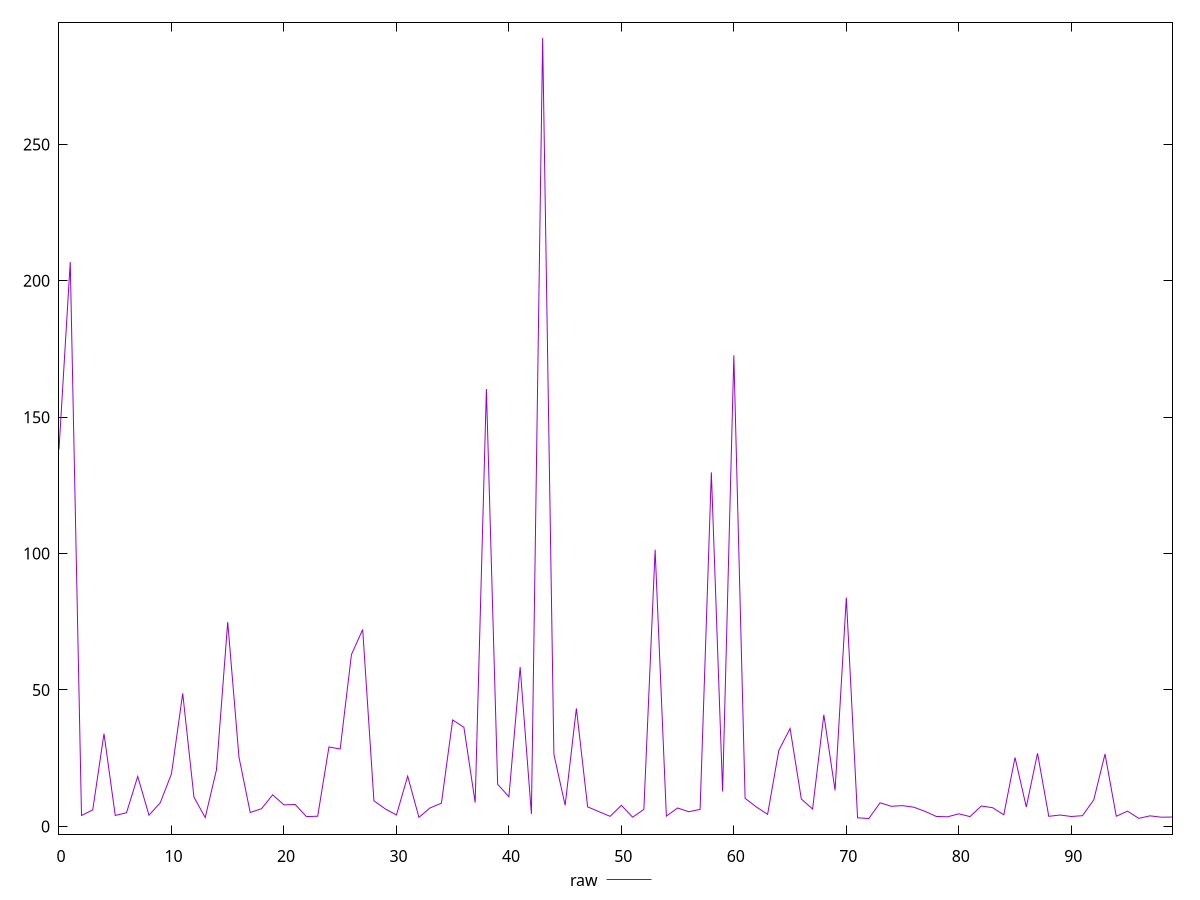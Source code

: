 reset

$raw <<EOF
0 138.205
1 206.875
2 3.994999999999999
3 6.034
4 34.013000000000005
5 4.0089999999999995
6 4.995000000000001
7 18.308
8 4.103999999999999
9 8.647
10 19.274
11 48.729
12 10.687000000000001
13 3.2460000000000004
14 20.74
15 74.87900000000002
16 25.407999999999998
17 5.095999999999998
18 6.469000000000001
19 11.562999999999999
20 7.8759999999999994
21 8.026
22 3.585
23 3.7329999999999997
24 29.116
25 28.354
26 62.974000000000004
27 72.155
28 9.39
29 6.421
30 4.178000000000001
31 18.393
32 3.315999999999999
33 6.787000000000001
34 8.497999999999998
35 39.022
36 36.312
37 8.724
38 160.32399999999996
39 15.423000000000002
40 10.872
41 58.378
42 4.585000000000001
43 289.032
44 26.421999999999997
45 7.731999999999999
46 43.23899999999999
47 7.157000000000001
48 5.403999999999999
49 3.6790000000000003
50 7.722000000000001
51 3.365
52 6.229
53 101.42000000000002
54 3.76
55 6.74
56 5.355999999999998
57 6.25
58 129.788
59 12.802999999999999
60 172.674
61 10.286999999999999
62 7.125
63 4.415000000000003
64 27.871000000000002
65 35.900000000000006
66 10.041
67 6.358999999999998
68 40.93599999999999
69 13.232999999999999
70 83.88000000000001
71 3.1389999999999993
72 2.883
73 8.646999999999998
74 7.369
75 7.608
76 7.025
77 5.4990000000000006
78 3.6419999999999995
79 3.508
80 4.607
81 3.5840000000000005
82 7.474999999999998
83 6.859
84 4.253
85 25.259
86 7.103
87 26.791999999999998
88 3.686
89 4.165
90 3.6270000000000007
91 3.9250000000000007
92 9.743
93 26.521
94 3.7089999999999996
95 5.587999999999999
96 2.9450000000000003
97 3.8619999999999997
98 3.3659999999999997
99 3.425
EOF

set key outside below
set xrange [0:99]
set yrange [-2.8399799999999997:294.75498]
set trange [-2.8399799999999997:294.75498]
set terminal svg size 640, 500 enhanced background rgb 'white'
set output "report_00013_2021-02-09T12-04-24.940Z/server-response-time/samples/pages+cached+noadtech+nomedia+nocss/raw/values.svg"

plot $raw title "raw" with line

reset
